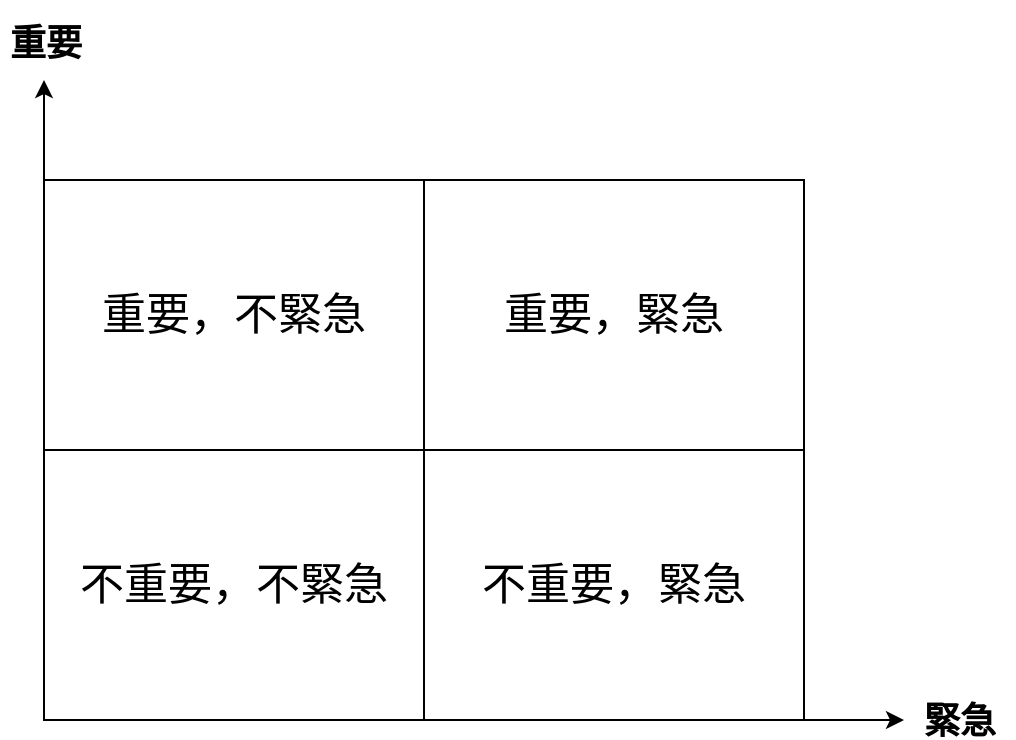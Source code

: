 <mxfile>
    <diagram id="NUC-H4YZ9ENnEtH_JbNR" name="第1頁">
        <mxGraphModel dx="1386" dy="784" grid="1" gridSize="10" guides="1" tooltips="1" connect="1" arrows="1" fold="1" page="1" pageScale="1" pageWidth="827" pageHeight="1169" math="0" shadow="0">
            <root>
                <mxCell id="0"/>
                <mxCell id="1" parent="0"/>
                <mxCell id="2" value="" style="shape=table;startSize=0;container=1;collapsible=0;childLayout=tableLayout;" vertex="1" parent="1">
                    <mxGeometry x="180" y="270" width="380" height="270" as="geometry"/>
                </mxCell>
                <mxCell id="3" value="" style="shape=tableRow;horizontal=0;startSize=0;swimlaneHead=0;swimlaneBody=0;top=0;left=0;bottom=0;right=0;collapsible=0;dropTarget=0;fillColor=none;points=[[0,0.5],[1,0.5]];portConstraint=eastwest;" vertex="1" parent="2">
                    <mxGeometry width="380" height="135" as="geometry"/>
                </mxCell>
                <mxCell id="4" value="&lt;font style=&quot;font-size: 22px;&quot;&gt;重要，不緊急&lt;/font&gt;" style="shape=partialRectangle;html=1;whiteSpace=wrap;connectable=0;overflow=hidden;fillColor=none;top=0;left=0;bottom=0;right=0;pointerEvents=1;fontSize=20;" vertex="1" parent="3">
                    <mxGeometry width="190" height="135" as="geometry">
                        <mxRectangle width="190" height="135" as="alternateBounds"/>
                    </mxGeometry>
                </mxCell>
                <mxCell id="5" value="&lt;font style=&quot;font-size: 22px;&quot;&gt;重要，緊急&lt;/font&gt;" style="shape=partialRectangle;html=1;whiteSpace=wrap;connectable=0;overflow=hidden;fillColor=none;top=0;left=0;bottom=0;right=0;pointerEvents=1;" vertex="1" parent="3">
                    <mxGeometry x="190" width="190" height="135" as="geometry">
                        <mxRectangle width="190" height="135" as="alternateBounds"/>
                    </mxGeometry>
                </mxCell>
                <mxCell id="6" value="" style="shape=tableRow;horizontal=0;startSize=0;swimlaneHead=0;swimlaneBody=0;top=0;left=0;bottom=0;right=0;collapsible=0;dropTarget=0;fillColor=none;points=[[0,0.5],[1,0.5]];portConstraint=eastwest;" vertex="1" parent="2">
                    <mxGeometry y="135" width="380" height="135" as="geometry"/>
                </mxCell>
                <mxCell id="7" value="&lt;font style=&quot;font-size: 22px;&quot;&gt;不重要，不緊急&lt;/font&gt;" style="shape=partialRectangle;html=1;whiteSpace=wrap;connectable=0;overflow=hidden;fillColor=none;top=0;left=0;bottom=0;right=0;pointerEvents=1;" vertex="1" parent="6">
                    <mxGeometry width="190" height="135" as="geometry">
                        <mxRectangle width="190" height="135" as="alternateBounds"/>
                    </mxGeometry>
                </mxCell>
                <mxCell id="8" value="&lt;font style=&quot;font-size: 22px;&quot;&gt;不重要，緊急&lt;/font&gt;" style="shape=partialRectangle;html=1;whiteSpace=wrap;connectable=0;overflow=hidden;fillColor=none;top=0;left=0;bottom=0;right=0;pointerEvents=1;" vertex="1" parent="6">
                    <mxGeometry x="190" width="190" height="135" as="geometry">
                        <mxRectangle width="190" height="135" as="alternateBounds"/>
                    </mxGeometry>
                </mxCell>
                <mxCell id="9" value="" style="endArrow=classic;html=1;fontSize=22;" edge="1" parent="1">
                    <mxGeometry width="50" height="50" relative="1" as="geometry">
                        <mxPoint x="180" y="540" as="sourcePoint"/>
                        <mxPoint x="180" y="220" as="targetPoint"/>
                    </mxGeometry>
                </mxCell>
                <mxCell id="10" value="" style="endArrow=classic;html=1;fontSize=22;" edge="1" parent="1">
                    <mxGeometry width="50" height="50" relative="1" as="geometry">
                        <mxPoint x="180" y="540" as="sourcePoint"/>
                        <mxPoint x="610" y="540" as="targetPoint"/>
                    </mxGeometry>
                </mxCell>
                <mxCell id="11" value="&lt;h1 style=&quot;font-size: 18px;&quot;&gt;重要&lt;/h1&gt;" style="text;html=1;strokeColor=none;fillColor=none;spacing=5;spacingTop=-20;whiteSpace=wrap;overflow=hidden;rounded=0;fontSize=22;" vertex="1" parent="1">
                    <mxGeometry x="158" y="190" width="50" height="20" as="geometry"/>
                </mxCell>
                <mxCell id="12" value="&lt;h1 style=&quot;font-size: 18px;&quot;&gt;緊急&lt;/h1&gt;" style="text;html=1;strokeColor=none;fillColor=none;spacing=5;spacingTop=-20;whiteSpace=wrap;overflow=hidden;rounded=0;fontSize=22;" vertex="1" parent="1">
                    <mxGeometry x="615" y="529" width="50" height="20" as="geometry"/>
                </mxCell>
            </root>
        </mxGraphModel>
    </diagram>
</mxfile>